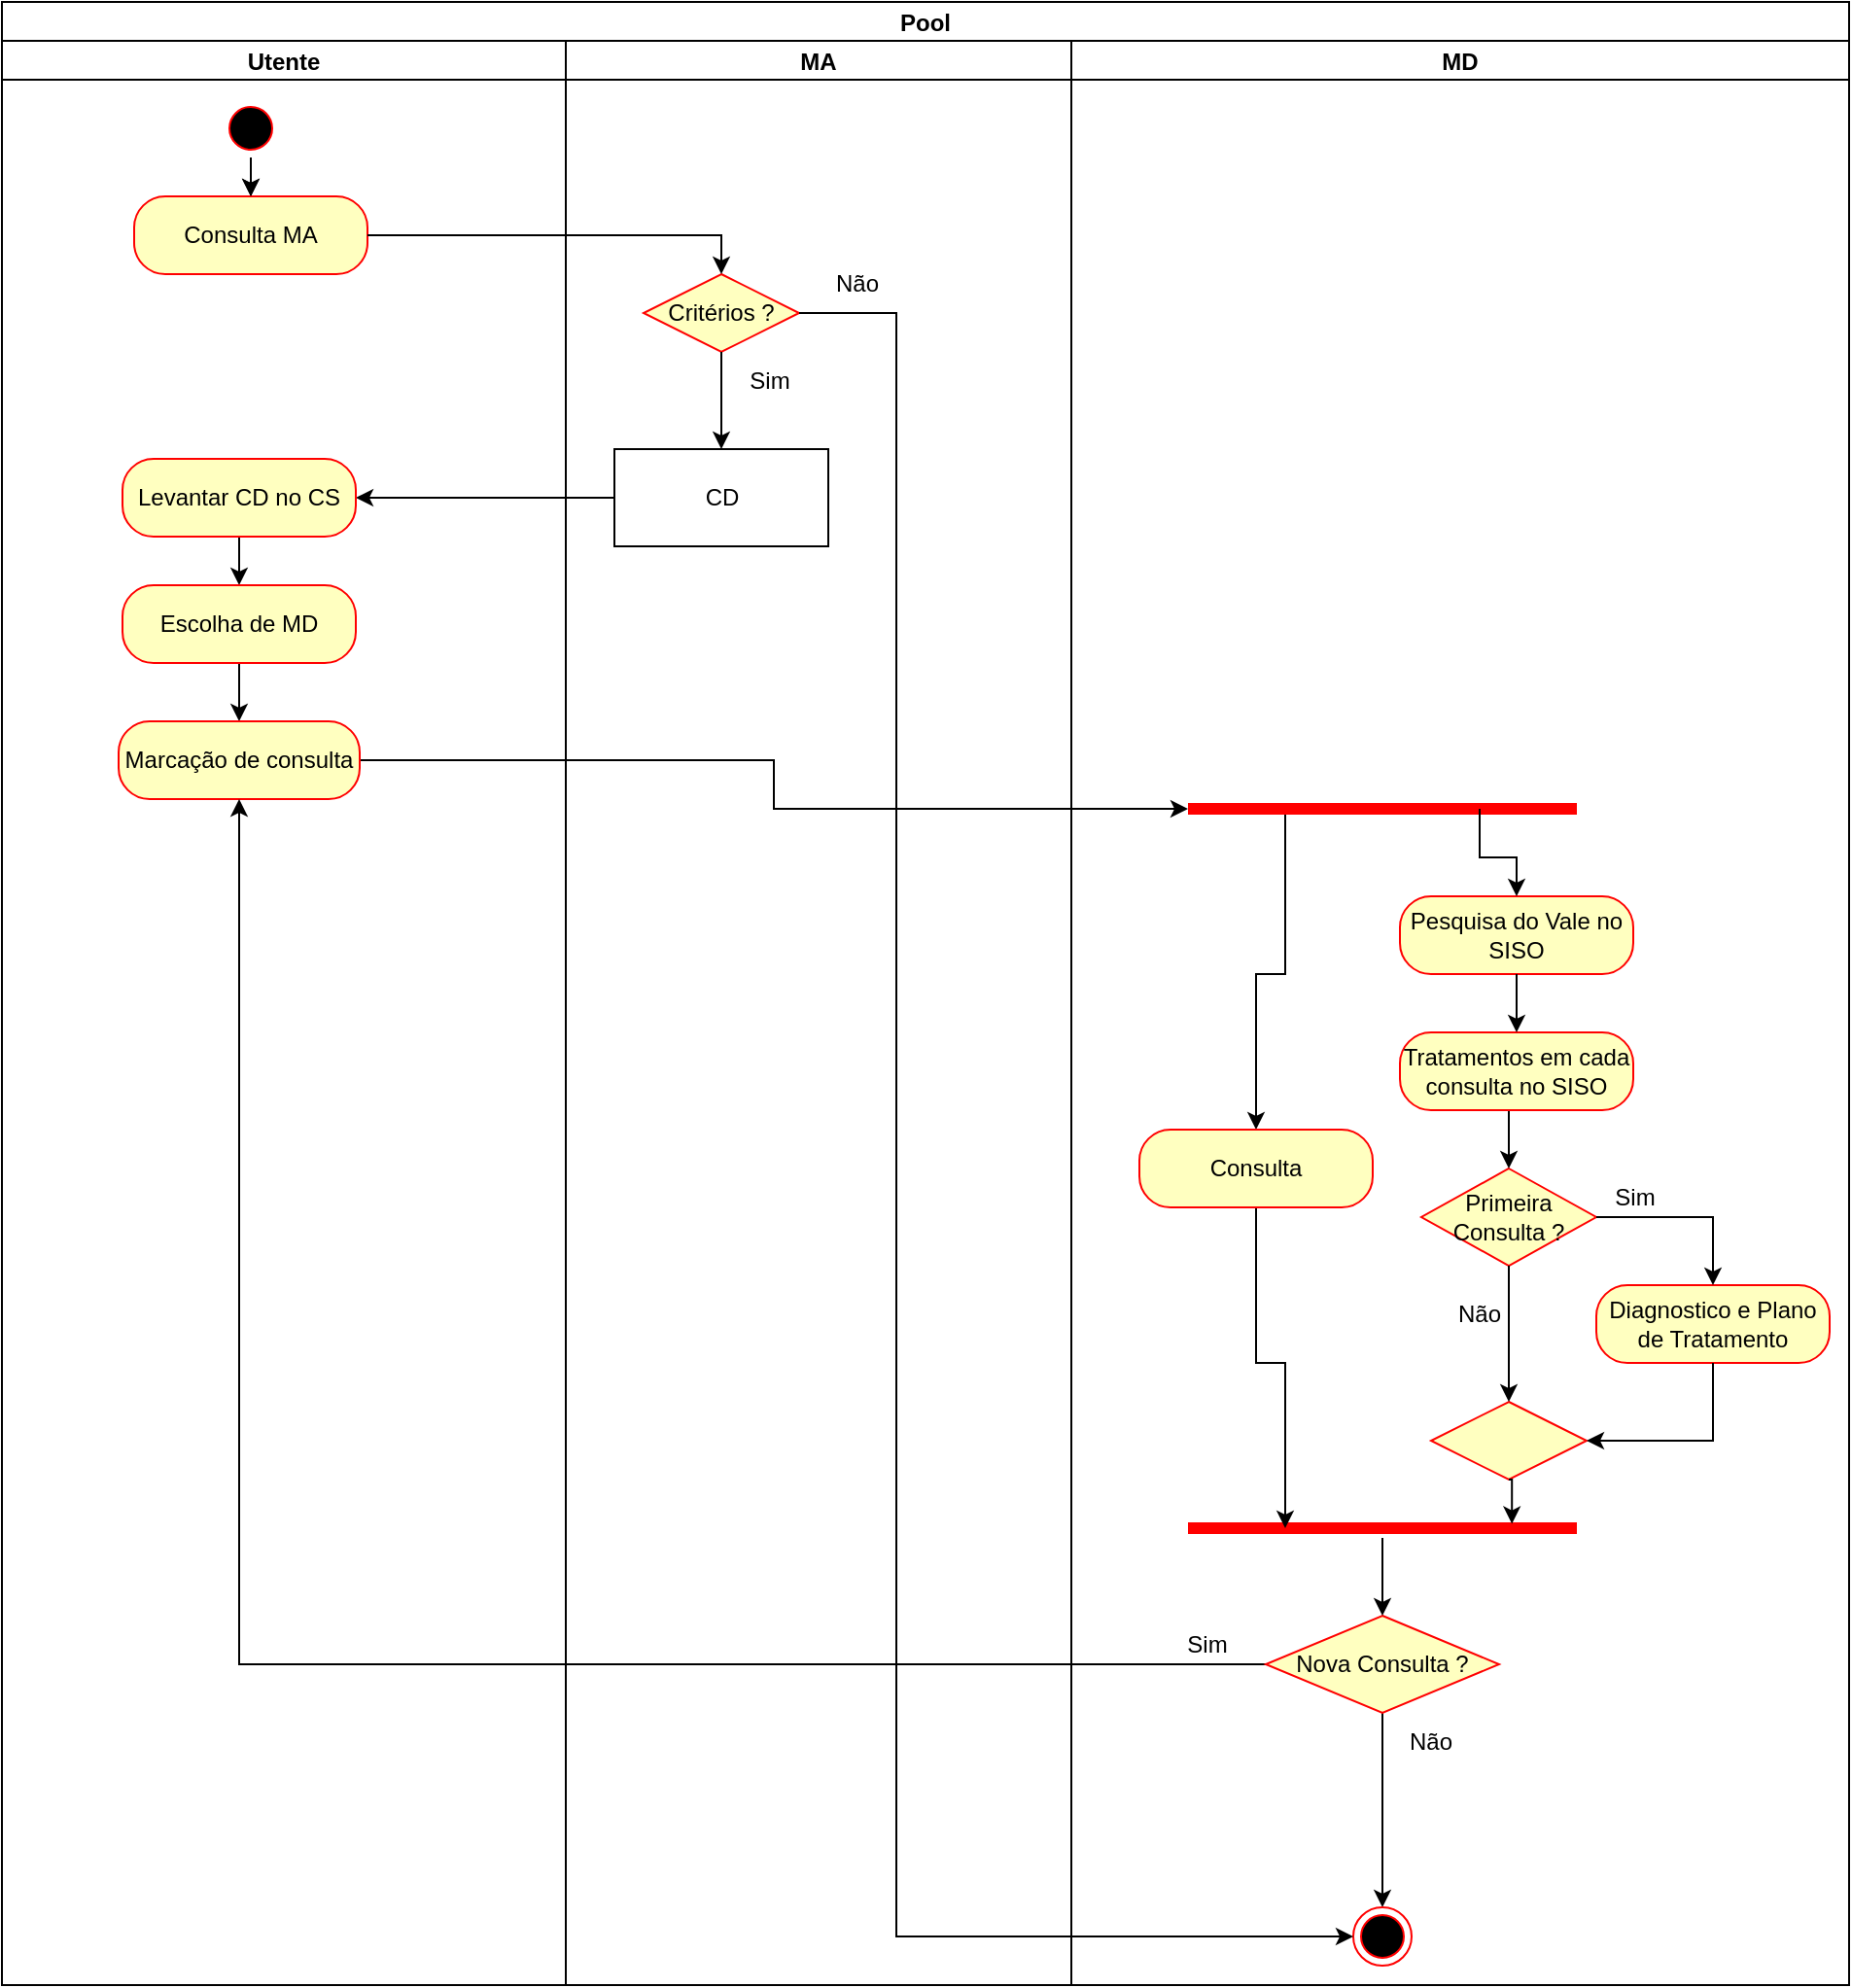 <mxfile version="17.0.0" type="github">
  <diagram id="enNiBLfIJg5sqgtFrb1T" name="Page-1">
    <mxGraphModel dx="431" dy="333" grid="1" gridSize="10" guides="1" tooltips="1" connect="1" arrows="1" fold="1" page="1" pageScale="1" pageWidth="827" pageHeight="1169" math="0" shadow="0">
      <root>
        <mxCell id="0" />
        <mxCell id="1" parent="0" />
        <mxCell id="flkErL7YkCr-jG7O8vwP-11" value="" style="edgeStyle=orthogonalEdgeStyle;rounded=0;orthogonalLoop=1;jettySize=auto;html=1;" parent="1" source="flkErL7YkCr-jG7O8vwP-8" target="flkErL7YkCr-jG7O8vwP-9" edge="1">
          <mxGeometry relative="1" as="geometry" />
        </mxCell>
        <mxCell id="flkErL7YkCr-jG7O8vwP-40" style="edgeStyle=orthogonalEdgeStyle;rounded=0;orthogonalLoop=1;jettySize=auto;html=1;exitX=0.5;exitY=1;exitDx=0;exitDy=0;entryX=0.5;entryY=0;entryDx=0;entryDy=0;" parent="1" source="flkErL7YkCr-jG7O8vwP-9" target="flkErL7YkCr-jG7O8vwP-12" edge="1">
          <mxGeometry relative="1" as="geometry" />
        </mxCell>
        <mxCell id="flkErL7YkCr-jG7O8vwP-9" value="Levantar CD no CS" style="rounded=1;whiteSpace=wrap;html=1;arcSize=40;fontColor=#000000;fillColor=#ffffc0;strokeColor=#ff0000;" parent="1" vertex="1">
          <mxGeometry x="122" y="335" width="120" height="40" as="geometry" />
        </mxCell>
        <mxCell id="flkErL7YkCr-jG7O8vwP-42" style="edgeStyle=orthogonalEdgeStyle;rounded=0;orthogonalLoop=1;jettySize=auto;html=1;exitX=0.5;exitY=1;exitDx=0;exitDy=0;entryX=0.5;entryY=0;entryDx=0;entryDy=0;" parent="1" source="flkErL7YkCr-jG7O8vwP-12" target="flkErL7YkCr-jG7O8vwP-14" edge="1">
          <mxGeometry relative="1" as="geometry" />
        </mxCell>
        <mxCell id="flkErL7YkCr-jG7O8vwP-12" value="Escolha de MD" style="rounded=1;whiteSpace=wrap;html=1;arcSize=40;fontColor=#000000;fillColor=#ffffc0;strokeColor=#ff0000;" parent="1" vertex="1">
          <mxGeometry x="122" y="400" width="120" height="40" as="geometry" />
        </mxCell>
        <mxCell id="flkErL7YkCr-jG7O8vwP-45" style="edgeStyle=orthogonalEdgeStyle;rounded=0;orthogonalLoop=1;jettySize=auto;html=1;exitX=1;exitY=0.5;exitDx=0;exitDy=0;entryX=0;entryY=0.5;entryDx=0;entryDy=0;entryPerimeter=0;" parent="1" source="flkErL7YkCr-jG7O8vwP-14" target="flkErL7YkCr-jG7O8vwP-16" edge="1">
          <mxGeometry relative="1" as="geometry" />
        </mxCell>
        <mxCell id="flkErL7YkCr-jG7O8vwP-14" value="Marcação de consulta" style="rounded=1;whiteSpace=wrap;html=1;arcSize=40;fontColor=#000000;fillColor=#ffffc0;strokeColor=#ff0000;" parent="1" vertex="1">
          <mxGeometry x="120" y="470" width="124" height="40" as="geometry" />
        </mxCell>
        <mxCell id="flkErL7YkCr-jG7O8vwP-69" style="edgeStyle=orthogonalEdgeStyle;rounded=0;orthogonalLoop=1;jettySize=auto;html=1;exitX=0;exitY=0.5;exitDx=0;exitDy=0;entryX=0.5;entryY=1;entryDx=0;entryDy=0;" parent="1" source="flkErL7YkCr-jG7O8vwP-62" target="flkErL7YkCr-jG7O8vwP-14" edge="1">
          <mxGeometry relative="1" as="geometry" />
        </mxCell>
        <mxCell id="flkErL7YkCr-jG7O8vwP-75" value="Pool" style="swimlane;childLayout=stackLayout;resizeParent=1;resizeParentMax=0;startSize=20;" parent="1" vertex="1">
          <mxGeometry x="60" y="100" width="950" height="1020" as="geometry">
            <mxRectangle x="60" y="100" width="60" height="20" as="alternateBounds" />
          </mxGeometry>
        </mxCell>
        <mxCell id="flkErL7YkCr-jG7O8vwP-76" value="Utente" style="swimlane;startSize=20;" parent="flkErL7YkCr-jG7O8vwP-75" vertex="1">
          <mxGeometry y="20" width="290" height="1000" as="geometry" />
        </mxCell>
        <mxCell id="flkErL7YkCr-jG7O8vwP-90" value="" style="edgeStyle=orthogonalEdgeStyle;rounded=0;orthogonalLoop=1;jettySize=auto;html=1;" parent="flkErL7YkCr-jG7O8vwP-76" source="flkErL7YkCr-jG7O8vwP-1" target="flkErL7YkCr-jG7O8vwP-3" edge="1">
          <mxGeometry relative="1" as="geometry" />
        </mxCell>
        <mxCell id="flkErL7YkCr-jG7O8vwP-1" value="" style="ellipse;html=1;shape=startState;fillColor=#000000;strokeColor=#ff0000;" parent="flkErL7YkCr-jG7O8vwP-76" vertex="1">
          <mxGeometry x="113" y="30" width="30" height="30" as="geometry" />
        </mxCell>
        <mxCell id="flkErL7YkCr-jG7O8vwP-3" value="Consulta MA" style="rounded=1;whiteSpace=wrap;html=1;arcSize=40;fontColor=#000000;fillColor=#ffffc0;strokeColor=#ff0000;" parent="flkErL7YkCr-jG7O8vwP-76" vertex="1">
          <mxGeometry x="68" y="80" width="120" height="40" as="geometry" />
        </mxCell>
        <mxCell id="flkErL7YkCr-jG7O8vwP-87" style="edgeStyle=orthogonalEdgeStyle;rounded=0;orthogonalLoop=1;jettySize=auto;html=1;exitX=0.5;exitY=1;exitDx=0;exitDy=0;entryX=0.5;entryY=0;entryDx=0;entryDy=0;" parent="flkErL7YkCr-jG7O8vwP-76" source="flkErL7YkCr-jG7O8vwP-1" target="flkErL7YkCr-jG7O8vwP-3" edge="1">
          <mxGeometry relative="1" as="geometry" />
        </mxCell>
        <mxCell id="flkErL7YkCr-jG7O8vwP-77" value="MA" style="swimlane;startSize=20;" parent="flkErL7YkCr-jG7O8vwP-75" vertex="1">
          <mxGeometry x="290" y="20" width="260" height="1000" as="geometry" />
        </mxCell>
        <mxCell id="flkErL7YkCr-jG7O8vwP-5" value="Critérios ?" style="rhombus;whiteSpace=wrap;html=1;fillColor=#ffffc0;strokeColor=#ff0000;" parent="flkErL7YkCr-jG7O8vwP-77" vertex="1">
          <mxGeometry x="40" y="120" width="80" height="40" as="geometry" />
        </mxCell>
        <mxCell id="flkErL7YkCr-jG7O8vwP-8" value="CD" style="html=1;" parent="flkErL7YkCr-jG7O8vwP-77" vertex="1">
          <mxGeometry x="25" y="210" width="110" height="50" as="geometry" />
        </mxCell>
        <mxCell id="flkErL7YkCr-jG7O8vwP-37" value="" style="edgeStyle=orthogonalEdgeStyle;rounded=0;orthogonalLoop=1;jettySize=auto;html=1;" parent="flkErL7YkCr-jG7O8vwP-77" source="flkErL7YkCr-jG7O8vwP-5" target="flkErL7YkCr-jG7O8vwP-8" edge="1">
          <mxGeometry relative="1" as="geometry" />
        </mxCell>
        <mxCell id="flkErL7YkCr-jG7O8vwP-88" value="Sim" style="text;html=1;strokeColor=none;fillColor=none;align=center;verticalAlign=middle;whiteSpace=wrap;rounded=0;" parent="flkErL7YkCr-jG7O8vwP-77" vertex="1">
          <mxGeometry x="75" y="160" width="60" height="30" as="geometry" />
        </mxCell>
        <mxCell id="flkErL7YkCr-jG7O8vwP-94" value="Não" style="text;html=1;strokeColor=none;fillColor=none;align=center;verticalAlign=middle;whiteSpace=wrap;rounded=0;" parent="flkErL7YkCr-jG7O8vwP-77" vertex="1">
          <mxGeometry x="120" y="110" width="60" height="30" as="geometry" />
        </mxCell>
        <mxCell id="flkErL7YkCr-jG7O8vwP-82" value="MD" style="swimlane;startSize=20;" parent="flkErL7YkCr-jG7O8vwP-75" vertex="1">
          <mxGeometry x="550" y="20" width="400" height="1000" as="geometry" />
        </mxCell>
        <mxCell id="flkErL7YkCr-jG7O8vwP-83" style="edgeStyle=orthogonalEdgeStyle;rounded=0;orthogonalLoop=1;jettySize=auto;html=1;exitX=0.25;exitY=0.5;exitDx=0;exitDy=0;exitPerimeter=0;entryX=0.5;entryY=0;entryDx=0;entryDy=0;" parent="flkErL7YkCr-jG7O8vwP-82" source="flkErL7YkCr-jG7O8vwP-16" target="flkErL7YkCr-jG7O8vwP-19" edge="1">
          <mxGeometry relative="1" as="geometry" />
        </mxCell>
        <mxCell id="flkErL7YkCr-jG7O8vwP-16" value="" style="shape=line;html=1;strokeWidth=6;strokeColor=#ff0000;" parent="flkErL7YkCr-jG7O8vwP-82" vertex="1">
          <mxGeometry x="60" y="390" width="200" height="10" as="geometry" />
        </mxCell>
        <mxCell id="flkErL7YkCr-jG7O8vwP-21" value="Primeira Consulta ?" style="rhombus;whiteSpace=wrap;html=1;fillColor=#ffffc0;strokeColor=#ff0000;" parent="flkErL7YkCr-jG7O8vwP-82" vertex="1">
          <mxGeometry x="180" y="580" width="90" height="50" as="geometry" />
        </mxCell>
        <mxCell id="flkErL7YkCr-jG7O8vwP-24" value="Pesquisa do Vale no SISO" style="rounded=1;whiteSpace=wrap;html=1;arcSize=40;fontColor=#000000;fillColor=#ffffc0;strokeColor=#ff0000;" parent="flkErL7YkCr-jG7O8vwP-82" vertex="1">
          <mxGeometry x="169" y="440" width="120" height="40" as="geometry" />
        </mxCell>
        <mxCell id="flkErL7YkCr-jG7O8vwP-48" style="edgeStyle=orthogonalEdgeStyle;rounded=0;orthogonalLoop=1;jettySize=auto;html=1;exitX=0.75;exitY=0.5;exitDx=0;exitDy=0;exitPerimeter=0;entryX=0.5;entryY=0;entryDx=0;entryDy=0;" parent="flkErL7YkCr-jG7O8vwP-82" source="flkErL7YkCr-jG7O8vwP-16" target="flkErL7YkCr-jG7O8vwP-24" edge="1">
          <mxGeometry relative="1" as="geometry" />
        </mxCell>
        <mxCell id="flkErL7YkCr-jG7O8vwP-51" style="edgeStyle=orthogonalEdgeStyle;rounded=0;orthogonalLoop=1;jettySize=auto;html=1;exitX=0.5;exitY=1;exitDx=0;exitDy=0;entryX=0.5;entryY=0;entryDx=0;entryDy=0;" parent="flkErL7YkCr-jG7O8vwP-82" source="flkErL7YkCr-jG7O8vwP-28" target="flkErL7YkCr-jG7O8vwP-21" edge="1">
          <mxGeometry relative="1" as="geometry" />
        </mxCell>
        <mxCell id="flkErL7YkCr-jG7O8vwP-28" value="Tratamentos em cada consulta no SISO" style="rounded=1;whiteSpace=wrap;html=1;arcSize=40;fontColor=#000000;fillColor=#ffffc0;strokeColor=#ff0000;" parent="flkErL7YkCr-jG7O8vwP-82" vertex="1">
          <mxGeometry x="169" y="510" width="120" height="40" as="geometry" />
        </mxCell>
        <mxCell id="flkErL7YkCr-jG7O8vwP-49" style="edgeStyle=orthogonalEdgeStyle;rounded=0;orthogonalLoop=1;jettySize=auto;html=1;exitX=0.5;exitY=1;exitDx=0;exitDy=0;entryX=0.5;entryY=0;entryDx=0;entryDy=0;" parent="flkErL7YkCr-jG7O8vwP-82" source="flkErL7YkCr-jG7O8vwP-24" target="flkErL7YkCr-jG7O8vwP-28" edge="1">
          <mxGeometry relative="1" as="geometry" />
        </mxCell>
        <mxCell id="flkErL7YkCr-jG7O8vwP-30" value="Diagnostico e Plano de Tratamento" style="rounded=1;whiteSpace=wrap;html=1;arcSize=40;fontColor=#000000;fillColor=#ffffc0;strokeColor=#ff0000;" parent="flkErL7YkCr-jG7O8vwP-82" vertex="1">
          <mxGeometry x="270" y="640" width="120" height="40" as="geometry" />
        </mxCell>
        <mxCell id="flkErL7YkCr-jG7O8vwP-55" style="edgeStyle=orthogonalEdgeStyle;rounded=0;orthogonalLoop=1;jettySize=auto;html=1;exitX=1;exitY=0.5;exitDx=0;exitDy=0;entryX=0.5;entryY=0;entryDx=0;entryDy=0;" parent="flkErL7YkCr-jG7O8vwP-82" source="flkErL7YkCr-jG7O8vwP-21" target="flkErL7YkCr-jG7O8vwP-30" edge="1">
          <mxGeometry relative="1" as="geometry" />
        </mxCell>
        <mxCell id="flkErL7YkCr-jG7O8vwP-32" value="" style="rhombus;whiteSpace=wrap;html=1;fillColor=#ffffc0;strokeColor=#ff0000;" parent="flkErL7YkCr-jG7O8vwP-82" vertex="1">
          <mxGeometry x="185" y="700" width="80" height="40" as="geometry" />
        </mxCell>
        <object label="" Não="" id="flkErL7YkCr-jG7O8vwP-52">
          <mxCell style="edgeStyle=orthogonalEdgeStyle;rounded=0;orthogonalLoop=1;jettySize=auto;exitX=0.5;exitY=1;exitDx=0;exitDy=0;entryX=0.5;entryY=0;entryDx=0;entryDy=0;html=1;" parent="flkErL7YkCr-jG7O8vwP-82" source="flkErL7YkCr-jG7O8vwP-21" target="flkErL7YkCr-jG7O8vwP-32" edge="1">
            <mxGeometry relative="1" as="geometry" />
          </mxCell>
        </object>
        <mxCell id="flkErL7YkCr-jG7O8vwP-57" style="edgeStyle=orthogonalEdgeStyle;rounded=0;orthogonalLoop=1;jettySize=auto;html=1;exitX=0.5;exitY=1;exitDx=0;exitDy=0;entryX=1;entryY=0.5;entryDx=0;entryDy=0;" parent="flkErL7YkCr-jG7O8vwP-82" source="flkErL7YkCr-jG7O8vwP-30" target="flkErL7YkCr-jG7O8vwP-32" edge="1">
          <mxGeometry relative="1" as="geometry" />
        </mxCell>
        <mxCell id="flkErL7YkCr-jG7O8vwP-53" value="Não" style="text;html=1;strokeColor=none;fillColor=none;align=center;verticalAlign=middle;whiteSpace=wrap;rounded=0;" parent="flkErL7YkCr-jG7O8vwP-82" vertex="1">
          <mxGeometry x="180" y="640" width="60" height="30" as="geometry" />
        </mxCell>
        <mxCell id="flkErL7YkCr-jG7O8vwP-56" value="Sim" style="text;html=1;strokeColor=none;fillColor=none;align=center;verticalAlign=middle;whiteSpace=wrap;rounded=0;" parent="flkErL7YkCr-jG7O8vwP-82" vertex="1">
          <mxGeometry x="260" y="580" width="60" height="30" as="geometry" />
        </mxCell>
        <mxCell id="flkErL7YkCr-jG7O8vwP-58" value="" style="shape=line;html=1;strokeWidth=6;strokeColor=#ff0000;" parent="flkErL7YkCr-jG7O8vwP-82" vertex="1">
          <mxGeometry x="60" y="760" width="200" height="10" as="geometry" />
        </mxCell>
        <mxCell id="flkErL7YkCr-jG7O8vwP-60" style="edgeStyle=orthogonalEdgeStyle;rounded=0;orthogonalLoop=1;jettySize=auto;html=1;exitX=0.5;exitY=1;exitDx=0;exitDy=0;entryX=0.833;entryY=0.276;entryDx=0;entryDy=0;entryPerimeter=0;" parent="flkErL7YkCr-jG7O8vwP-82" source="flkErL7YkCr-jG7O8vwP-32" target="flkErL7YkCr-jG7O8vwP-58" edge="1">
          <mxGeometry relative="1" as="geometry" />
        </mxCell>
        <mxCell id="flkErL7YkCr-jG7O8vwP-102" style="edgeStyle=orthogonalEdgeStyle;rounded=0;orthogonalLoop=1;jettySize=auto;html=1;exitX=0.5;exitY=1;exitDx=0;exitDy=0;entryX=0.5;entryY=0;entryDx=0;entryDy=0;" parent="flkErL7YkCr-jG7O8vwP-82" source="flkErL7YkCr-jG7O8vwP-62" target="flkErL7YkCr-jG7O8vwP-71" edge="1">
          <mxGeometry relative="1" as="geometry">
            <mxPoint x="160" y="910" as="targetPoint" />
          </mxGeometry>
        </mxCell>
        <mxCell id="flkErL7YkCr-jG7O8vwP-62" value="Nova Consulta ?" style="rhombus;whiteSpace=wrap;html=1;fillColor=#ffffc0;strokeColor=#ff0000;" parent="flkErL7YkCr-jG7O8vwP-82" vertex="1">
          <mxGeometry x="100" y="810" width="120" height="50" as="geometry" />
        </mxCell>
        <mxCell id="flkErL7YkCr-jG7O8vwP-66" value="" style="edgeStyle=orthogonalEdgeStyle;rounded=0;orthogonalLoop=1;jettySize=auto;html=1;" parent="flkErL7YkCr-jG7O8vwP-82" source="flkErL7YkCr-jG7O8vwP-58" target="flkErL7YkCr-jG7O8vwP-62" edge="1">
          <mxGeometry relative="1" as="geometry" />
        </mxCell>
        <mxCell id="flkErL7YkCr-jG7O8vwP-71" value="" style="ellipse;html=1;shape=endState;fillColor=#000000;strokeColor=#ff0000;" parent="flkErL7YkCr-jG7O8vwP-82" vertex="1">
          <mxGeometry x="145" y="960" width="30" height="30" as="geometry" />
        </mxCell>
        <mxCell id="flkErL7YkCr-jG7O8vwP-73" value="Não" style="text;html=1;strokeColor=none;fillColor=none;align=center;verticalAlign=middle;whiteSpace=wrap;rounded=0;" parent="flkErL7YkCr-jG7O8vwP-82" vertex="1">
          <mxGeometry x="155" y="860" width="60" height="30" as="geometry" />
        </mxCell>
        <mxCell id="flkErL7YkCr-jG7O8vwP-84" style="edgeStyle=orthogonalEdgeStyle;rounded=0;orthogonalLoop=1;jettySize=auto;html=1;exitX=0.5;exitY=1;exitDx=0;exitDy=0;entryX=0.25;entryY=0.5;entryDx=0;entryDy=0;entryPerimeter=0;" parent="flkErL7YkCr-jG7O8vwP-82" source="flkErL7YkCr-jG7O8vwP-19" target="flkErL7YkCr-jG7O8vwP-58" edge="1">
          <mxGeometry relative="1" as="geometry" />
        </mxCell>
        <mxCell id="flkErL7YkCr-jG7O8vwP-19" value="Consulta" style="rounded=1;whiteSpace=wrap;html=1;arcSize=40;fontColor=#000000;fillColor=#ffffc0;strokeColor=#ff0000;" parent="flkErL7YkCr-jG7O8vwP-82" vertex="1">
          <mxGeometry x="35" y="560" width="120" height="40" as="geometry" />
        </mxCell>
        <mxCell id="flkErL7YkCr-jG7O8vwP-70" value="Sim" style="text;html=1;strokeColor=none;fillColor=none;align=center;verticalAlign=middle;whiteSpace=wrap;rounded=0;" parent="flkErL7YkCr-jG7O8vwP-82" vertex="1">
          <mxGeometry x="40" y="810" width="60" height="30" as="geometry" />
        </mxCell>
        <mxCell id="flkErL7YkCr-jG7O8vwP-39" style="edgeStyle=orthogonalEdgeStyle;rounded=0;orthogonalLoop=1;jettySize=auto;html=1;exitX=1;exitY=0.5;exitDx=0;exitDy=0;entryX=0.5;entryY=0;entryDx=0;entryDy=0;" parent="flkErL7YkCr-jG7O8vwP-75" source="flkErL7YkCr-jG7O8vwP-3" target="flkErL7YkCr-jG7O8vwP-5" edge="1">
          <mxGeometry relative="1" as="geometry" />
        </mxCell>
        <mxCell id="flkErL7YkCr-jG7O8vwP-98" style="edgeStyle=orthogonalEdgeStyle;rounded=0;orthogonalLoop=1;jettySize=auto;html=1;exitX=1;exitY=0.5;exitDx=0;exitDy=0;entryX=0;entryY=0.5;entryDx=0;entryDy=0;" parent="flkErL7YkCr-jG7O8vwP-75" source="flkErL7YkCr-jG7O8vwP-5" target="flkErL7YkCr-jG7O8vwP-71" edge="1">
          <mxGeometry relative="1" as="geometry">
            <mxPoint x="695" y="945" as="targetPoint" />
            <Array as="points">
              <mxPoint x="460" y="160" />
              <mxPoint x="460" y="995" />
            </Array>
          </mxGeometry>
        </mxCell>
      </root>
    </mxGraphModel>
  </diagram>
</mxfile>
